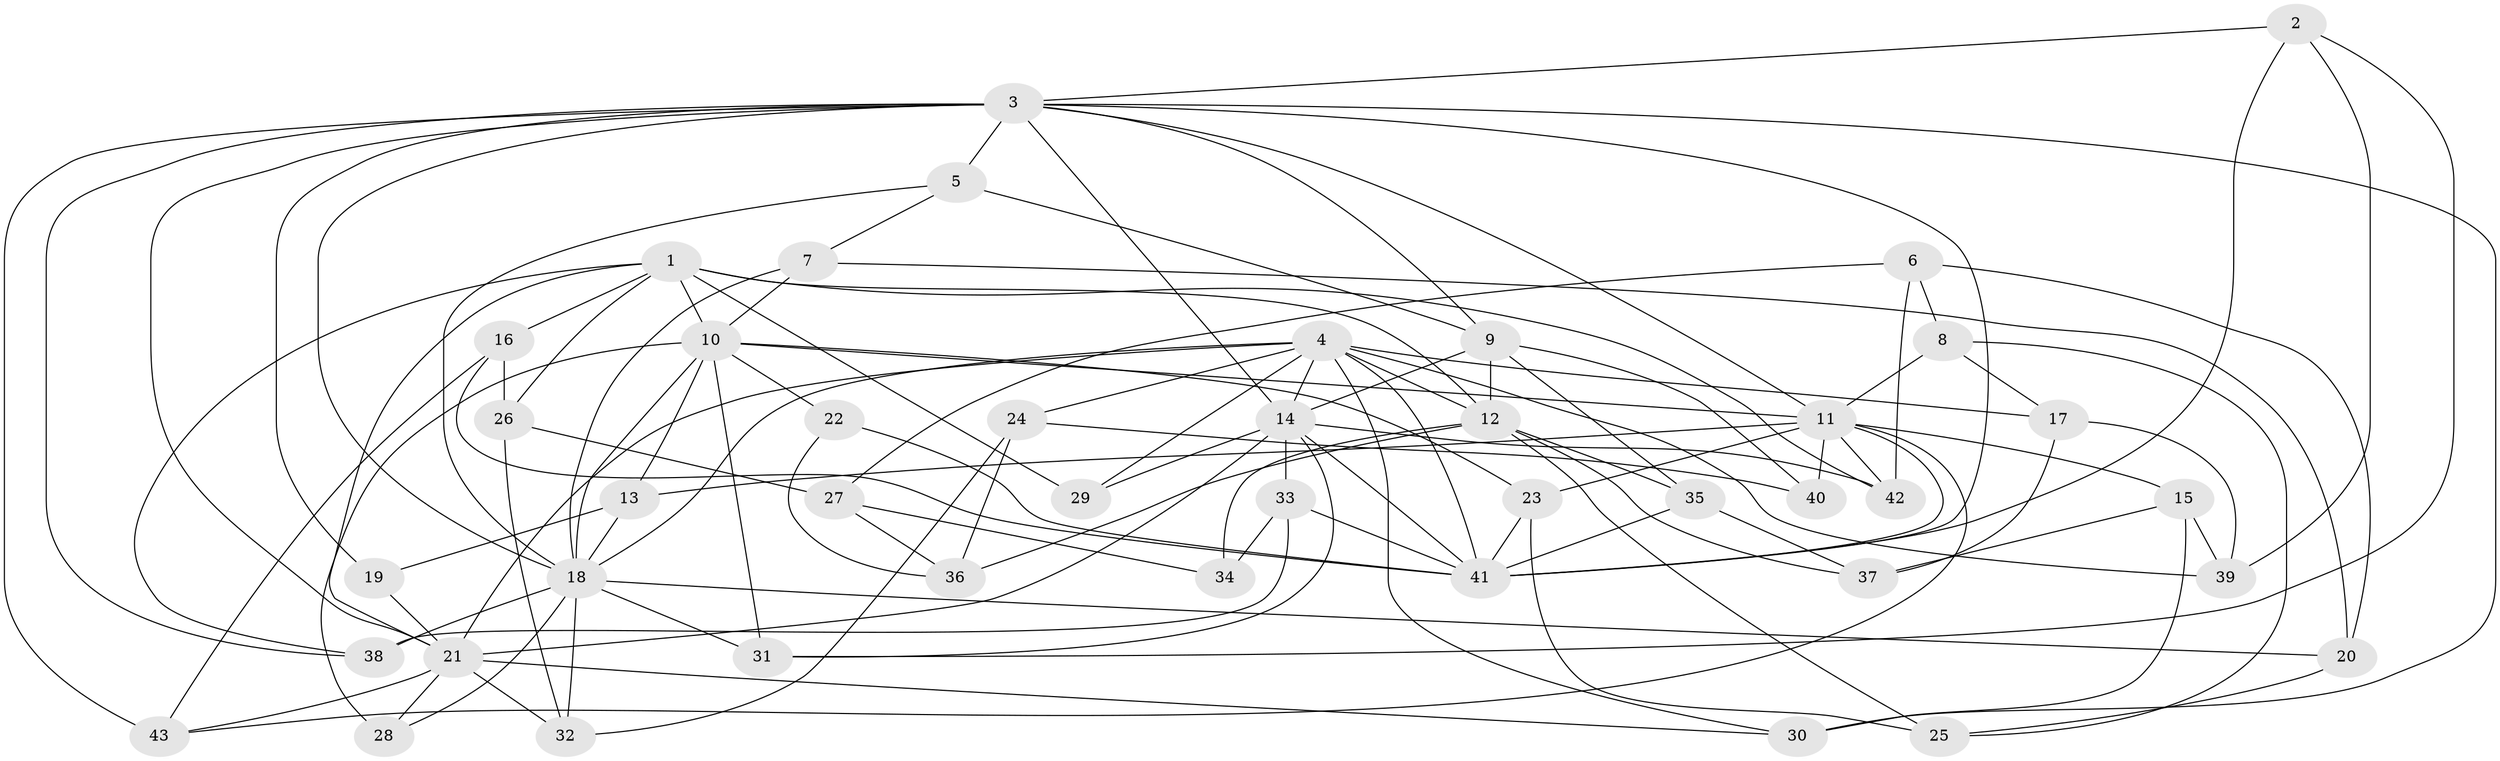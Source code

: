 // original degree distribution, {4: 1.0}
// Generated by graph-tools (version 1.1) at 2025/53/03/04/25 22:53:50]
// undirected, 43 vertices, 112 edges
graph export_dot {
  node [color=gray90,style=filled];
  1;
  2;
  3;
  4;
  5;
  6;
  7;
  8;
  9;
  10;
  11;
  12;
  13;
  14;
  15;
  16;
  17;
  18;
  19;
  20;
  21;
  22;
  23;
  24;
  25;
  26;
  27;
  28;
  29;
  30;
  31;
  32;
  33;
  34;
  35;
  36;
  37;
  38;
  39;
  40;
  41;
  42;
  43;
  1 -- 10 [weight=1.0];
  1 -- 12 [weight=1.0];
  1 -- 16 [weight=1.0];
  1 -- 21 [weight=1.0];
  1 -- 26 [weight=1.0];
  1 -- 29 [weight=1.0];
  1 -- 38 [weight=1.0];
  1 -- 42 [weight=1.0];
  2 -- 3 [weight=1.0];
  2 -- 31 [weight=1.0];
  2 -- 39 [weight=1.0];
  2 -- 41 [weight=1.0];
  3 -- 5 [weight=1.0];
  3 -- 9 [weight=1.0];
  3 -- 11 [weight=1.0];
  3 -- 14 [weight=1.0];
  3 -- 18 [weight=1.0];
  3 -- 19 [weight=1.0];
  3 -- 21 [weight=1.0];
  3 -- 30 [weight=1.0];
  3 -- 38 [weight=1.0];
  3 -- 41 [weight=1.0];
  3 -- 43 [weight=1.0];
  4 -- 12 [weight=2.0];
  4 -- 14 [weight=2.0];
  4 -- 17 [weight=1.0];
  4 -- 18 [weight=1.0];
  4 -- 21 [weight=1.0];
  4 -- 24 [weight=1.0];
  4 -- 29 [weight=1.0];
  4 -- 30 [weight=1.0];
  4 -- 39 [weight=1.0];
  4 -- 41 [weight=1.0];
  5 -- 7 [weight=1.0];
  5 -- 9 [weight=1.0];
  5 -- 18 [weight=1.0];
  6 -- 8 [weight=1.0];
  6 -- 20 [weight=1.0];
  6 -- 27 [weight=1.0];
  6 -- 42 [weight=1.0];
  7 -- 10 [weight=1.0];
  7 -- 18 [weight=1.0];
  7 -- 20 [weight=1.0];
  8 -- 11 [weight=1.0];
  8 -- 17 [weight=1.0];
  8 -- 25 [weight=1.0];
  9 -- 12 [weight=3.0];
  9 -- 14 [weight=2.0];
  9 -- 35 [weight=1.0];
  9 -- 40 [weight=2.0];
  10 -- 11 [weight=1.0];
  10 -- 13 [weight=2.0];
  10 -- 18 [weight=1.0];
  10 -- 22 [weight=2.0];
  10 -- 23 [weight=1.0];
  10 -- 28 [weight=2.0];
  10 -- 31 [weight=1.0];
  11 -- 13 [weight=1.0];
  11 -- 15 [weight=1.0];
  11 -- 23 [weight=1.0];
  11 -- 40 [weight=1.0];
  11 -- 41 [weight=1.0];
  11 -- 42 [weight=1.0];
  11 -- 43 [weight=1.0];
  12 -- 25 [weight=1.0];
  12 -- 34 [weight=2.0];
  12 -- 35 [weight=1.0];
  12 -- 36 [weight=1.0];
  12 -- 37 [weight=1.0];
  13 -- 18 [weight=2.0];
  13 -- 19 [weight=1.0];
  14 -- 21 [weight=1.0];
  14 -- 29 [weight=2.0];
  14 -- 31 [weight=1.0];
  14 -- 33 [weight=1.0];
  14 -- 41 [weight=1.0];
  14 -- 42 [weight=1.0];
  15 -- 30 [weight=1.0];
  15 -- 37 [weight=1.0];
  15 -- 39 [weight=1.0];
  16 -- 26 [weight=1.0];
  16 -- 41 [weight=1.0];
  16 -- 43 [weight=1.0];
  17 -- 37 [weight=1.0];
  17 -- 39 [weight=1.0];
  18 -- 20 [weight=1.0];
  18 -- 28 [weight=1.0];
  18 -- 31 [weight=1.0];
  18 -- 32 [weight=1.0];
  18 -- 38 [weight=1.0];
  19 -- 21 [weight=2.0];
  20 -- 25 [weight=1.0];
  21 -- 28 [weight=1.0];
  21 -- 30 [weight=1.0];
  21 -- 32 [weight=1.0];
  21 -- 43 [weight=1.0];
  22 -- 36 [weight=1.0];
  22 -- 41 [weight=1.0];
  23 -- 25 [weight=1.0];
  23 -- 41 [weight=1.0];
  24 -- 32 [weight=1.0];
  24 -- 36 [weight=1.0];
  24 -- 40 [weight=1.0];
  26 -- 27 [weight=1.0];
  26 -- 32 [weight=1.0];
  27 -- 34 [weight=1.0];
  27 -- 36 [weight=1.0];
  33 -- 34 [weight=1.0];
  33 -- 38 [weight=1.0];
  33 -- 41 [weight=1.0];
  35 -- 37 [weight=1.0];
  35 -- 41 [weight=1.0];
}
